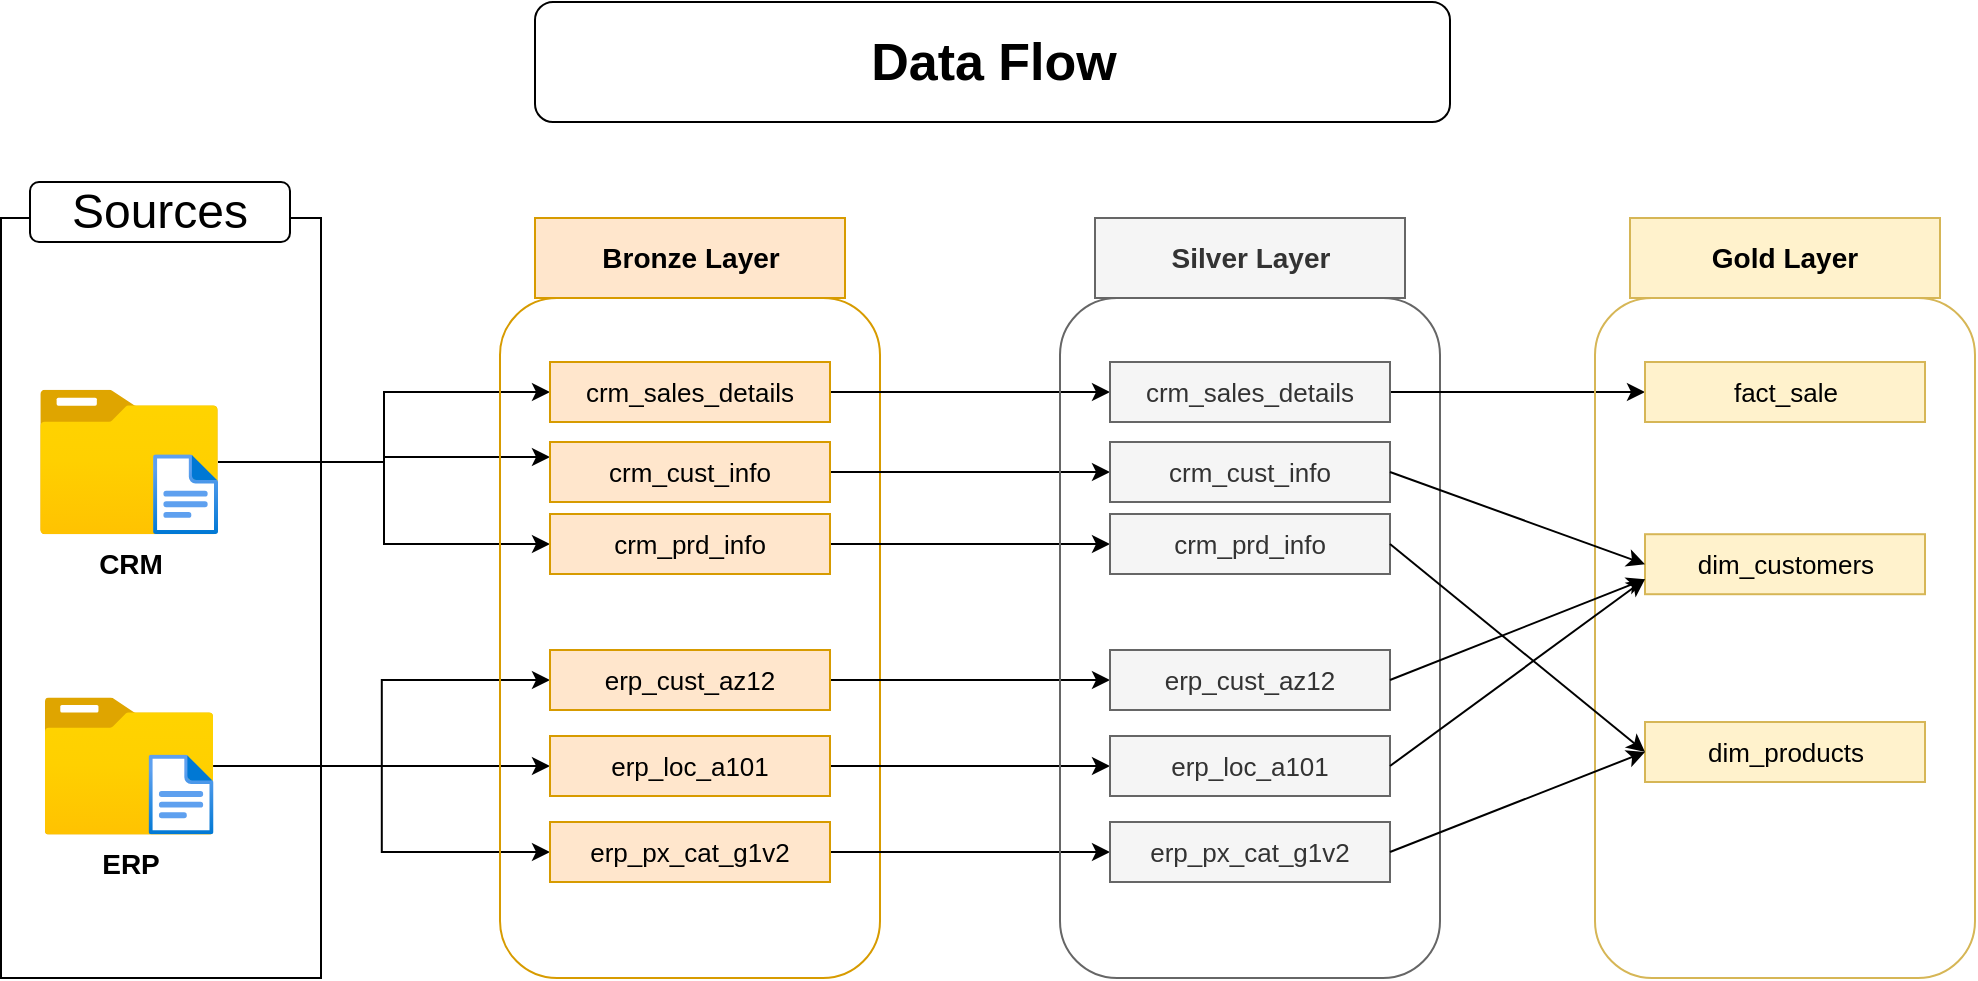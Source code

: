 <mxfile version="28.0.6">
  <diagram name="Strona-1" id="E4aNsbRmBAb1Rbgrghqg">
    <mxGraphModel dx="1826" dy="841" grid="1" gridSize="10" guides="1" tooltips="1" connect="1" arrows="1" fold="1" page="0" pageScale="1" pageWidth="827" pageHeight="1169" math="0" shadow="0">
      <root>
        <mxCell id="0" />
        <mxCell id="1" parent="0" />
        <mxCell id="Kuadu71gK96YD9XO7ef2-1" value="" style="rounded=0;whiteSpace=wrap;html=1;fillColor=none;" parent="1" vertex="1">
          <mxGeometry x="-179.5" y="168" width="160" height="380" as="geometry" />
        </mxCell>
        <mxCell id="Kuadu71gK96YD9XO7ef2-3" value="&lt;font style=&quot;font-size: 24px;&quot;&gt;Sources&lt;/font&gt;" style="rounded=1;whiteSpace=wrap;html=1;" parent="1" vertex="1">
          <mxGeometry x="-165" y="150" width="130" height="30" as="geometry" />
        </mxCell>
        <mxCell id="Kuadu71gK96YD9XO7ef2-19" style="edgeStyle=orthogonalEdgeStyle;rounded=0;orthogonalLoop=1;jettySize=auto;html=1;entryX=0;entryY=0.5;entryDx=0;entryDy=0;" parent="1" source="Kuadu71gK96YD9XO7ef2-6" target="Kuadu71gK96YD9XO7ef2-13" edge="1">
          <mxGeometry relative="1" as="geometry" />
        </mxCell>
        <mxCell id="Kuadu71gK96YD9XO7ef2-20" style="edgeStyle=orthogonalEdgeStyle;rounded=0;orthogonalLoop=1;jettySize=auto;html=1;entryX=0;entryY=0.25;entryDx=0;entryDy=0;" parent="1" source="Kuadu71gK96YD9XO7ef2-6" target="Kuadu71gK96YD9XO7ef2-14" edge="1">
          <mxGeometry relative="1" as="geometry" />
        </mxCell>
        <mxCell id="Kuadu71gK96YD9XO7ef2-21" style="edgeStyle=orthogonalEdgeStyle;rounded=0;orthogonalLoop=1;jettySize=auto;html=1;entryX=0;entryY=0.5;entryDx=0;entryDy=0;" parent="1" source="Kuadu71gK96YD9XO7ef2-6" target="Kuadu71gK96YD9XO7ef2-15" edge="1">
          <mxGeometry relative="1" as="geometry" />
        </mxCell>
        <mxCell id="Kuadu71gK96YD9XO7ef2-6" value="&lt;font style=&quot;font-size: 14px;&quot;&gt;&lt;b&gt;CRM&lt;/b&gt;&lt;/font&gt;" style="image;aspect=fixed;html=1;points=[];align=center;fontSize=12;image=img/lib/azure2/general/Folder_Blank.svg;" parent="1" vertex="1">
          <mxGeometry x="-160" y="253.88" width="89" height="72.23" as="geometry" />
        </mxCell>
        <mxCell id="Kuadu71gK96YD9XO7ef2-22" style="edgeStyle=orthogonalEdgeStyle;rounded=0;orthogonalLoop=1;jettySize=auto;html=1;" parent="1" source="Kuadu71gK96YD9XO7ef2-8" target="Kuadu71gK96YD9XO7ef2-16" edge="1">
          <mxGeometry relative="1" as="geometry" />
        </mxCell>
        <mxCell id="Kuadu71gK96YD9XO7ef2-23" style="edgeStyle=orthogonalEdgeStyle;rounded=0;orthogonalLoop=1;jettySize=auto;html=1;entryX=0;entryY=0.5;entryDx=0;entryDy=0;" parent="1" source="Kuadu71gK96YD9XO7ef2-8" target="Kuadu71gK96YD9XO7ef2-17" edge="1">
          <mxGeometry relative="1" as="geometry" />
        </mxCell>
        <mxCell id="Kuadu71gK96YD9XO7ef2-24" style="edgeStyle=orthogonalEdgeStyle;rounded=0;orthogonalLoop=1;jettySize=auto;html=1;entryX=0;entryY=0.5;entryDx=0;entryDy=0;" parent="1" source="Kuadu71gK96YD9XO7ef2-8" target="Kuadu71gK96YD9XO7ef2-18" edge="1">
          <mxGeometry relative="1" as="geometry" />
        </mxCell>
        <mxCell id="Kuadu71gK96YD9XO7ef2-8" value="&lt;font style=&quot;font-size: 14px;&quot;&gt;&lt;b&gt;ERP&lt;/b&gt;&lt;/font&gt;" style="image;aspect=fixed;html=1;points=[];align=center;fontSize=12;image=img/lib/azure2/general/Folder_Blank.svg;" parent="1" vertex="1">
          <mxGeometry x="-157.75" y="407.71" width="84.5" height="68.58" as="geometry" />
        </mxCell>
        <mxCell id="Kuadu71gK96YD9XO7ef2-11" value="" style="rounded=1;whiteSpace=wrap;html=1;fillColor=none;strokeColor=#d79b00;" parent="1" vertex="1">
          <mxGeometry x="70" y="208" width="190" height="340" as="geometry" />
        </mxCell>
        <mxCell id="Kuadu71gK96YD9XO7ef2-12" value="&lt;font style=&quot;font-size: 14px;&quot;&gt;&lt;b&gt;Bronze Layer&lt;/b&gt;&lt;/font&gt;" style="rounded=0;whiteSpace=wrap;html=1;fillColor=#ffe6cc;strokeColor=#d79b00;" parent="1" vertex="1">
          <mxGeometry x="87.5" y="168" width="155" height="40" as="geometry" />
        </mxCell>
        <mxCell id="FIolrDiIAn4A18CEiGO1-9" style="edgeStyle=orthogonalEdgeStyle;rounded=0;orthogonalLoop=1;jettySize=auto;html=1;entryX=0;entryY=0.5;entryDx=0;entryDy=0;" parent="1" source="Kuadu71gK96YD9XO7ef2-13" target="FIolrDiIAn4A18CEiGO1-3" edge="1">
          <mxGeometry relative="1" as="geometry" />
        </mxCell>
        <mxCell id="Kuadu71gK96YD9XO7ef2-13" value="&lt;font style=&quot;font-size: 13px;&quot;&gt;crm_sales_details&lt;/font&gt;" style="rounded=0;whiteSpace=wrap;html=1;fillColor=#ffe6cc;strokeColor=#d79b00;" parent="1" vertex="1">
          <mxGeometry x="95" y="240" width="140" height="30" as="geometry" />
        </mxCell>
        <mxCell id="FIolrDiIAn4A18CEiGO1-10" style="edgeStyle=orthogonalEdgeStyle;rounded=0;orthogonalLoop=1;jettySize=auto;html=1;entryX=0;entryY=0.5;entryDx=0;entryDy=0;" parent="1" source="Kuadu71gK96YD9XO7ef2-14" target="FIolrDiIAn4A18CEiGO1-4" edge="1">
          <mxGeometry relative="1" as="geometry" />
        </mxCell>
        <mxCell id="Kuadu71gK96YD9XO7ef2-14" value="&lt;font style=&quot;font-size: 13px;&quot;&gt;crm_cust_info&lt;/font&gt;" style="rounded=0;whiteSpace=wrap;html=1;fillColor=#ffe6cc;strokeColor=#d79b00;" parent="1" vertex="1">
          <mxGeometry x="95" y="280" width="140" height="30" as="geometry" />
        </mxCell>
        <mxCell id="FIolrDiIAn4A18CEiGO1-11" style="edgeStyle=orthogonalEdgeStyle;rounded=0;orthogonalLoop=1;jettySize=auto;html=1;entryX=0;entryY=0.5;entryDx=0;entryDy=0;" parent="1" source="Kuadu71gK96YD9XO7ef2-15" target="FIolrDiIAn4A18CEiGO1-5" edge="1">
          <mxGeometry relative="1" as="geometry" />
        </mxCell>
        <mxCell id="Kuadu71gK96YD9XO7ef2-15" value="&lt;font style=&quot;font-size: 13px;&quot;&gt;crm_prd_info&lt;/font&gt;" style="rounded=0;whiteSpace=wrap;html=1;fillColor=#ffe6cc;strokeColor=#d79b00;" parent="1" vertex="1">
          <mxGeometry x="95" y="316" width="140" height="30" as="geometry" />
        </mxCell>
        <mxCell id="FIolrDiIAn4A18CEiGO1-12" style="edgeStyle=orthogonalEdgeStyle;rounded=0;orthogonalLoop=1;jettySize=auto;html=1;entryX=0;entryY=0.5;entryDx=0;entryDy=0;" parent="1" source="Kuadu71gK96YD9XO7ef2-16" target="FIolrDiIAn4A18CEiGO1-6" edge="1">
          <mxGeometry relative="1" as="geometry" />
        </mxCell>
        <mxCell id="Kuadu71gK96YD9XO7ef2-16" value="&lt;font style=&quot;font-size: 13px;&quot;&gt;erp_cust_az12&lt;/font&gt;" style="rounded=0;whiteSpace=wrap;html=1;fillColor=#ffe6cc;strokeColor=#d79b00;" parent="1" vertex="1">
          <mxGeometry x="95" y="384" width="140" height="30" as="geometry" />
        </mxCell>
        <mxCell id="FIolrDiIAn4A18CEiGO1-13" style="edgeStyle=orthogonalEdgeStyle;rounded=0;orthogonalLoop=1;jettySize=auto;html=1;entryX=0;entryY=0.5;entryDx=0;entryDy=0;" parent="1" source="Kuadu71gK96YD9XO7ef2-17" target="FIolrDiIAn4A18CEiGO1-7" edge="1">
          <mxGeometry relative="1" as="geometry" />
        </mxCell>
        <mxCell id="Kuadu71gK96YD9XO7ef2-17" value="&lt;font style=&quot;font-size: 13px;&quot;&gt;erp_loc_a101&lt;/font&gt;" style="rounded=0;whiteSpace=wrap;html=1;fillColor=#ffe6cc;strokeColor=#d79b00;" parent="1" vertex="1">
          <mxGeometry x="95" y="427" width="140" height="30" as="geometry" />
        </mxCell>
        <mxCell id="FIolrDiIAn4A18CEiGO1-14" style="edgeStyle=orthogonalEdgeStyle;rounded=0;orthogonalLoop=1;jettySize=auto;html=1;" parent="1" source="Kuadu71gK96YD9XO7ef2-18" target="FIolrDiIAn4A18CEiGO1-8" edge="1">
          <mxGeometry relative="1" as="geometry" />
        </mxCell>
        <mxCell id="Kuadu71gK96YD9XO7ef2-18" value="&lt;font style=&quot;font-size: 13px;&quot;&gt;erp_px_cat_g1v2&lt;/font&gt;" style="rounded=0;whiteSpace=wrap;html=1;fillColor=#ffe6cc;strokeColor=#d79b00;" parent="1" vertex="1">
          <mxGeometry x="95" y="470" width="140" height="30" as="geometry" />
        </mxCell>
        <mxCell id="FIolrDiIAn4A18CEiGO1-1" value="" style="rounded=1;whiteSpace=wrap;html=1;fillColor=none;strokeColor=#666666;fontColor=#333333;" parent="1" vertex="1">
          <mxGeometry x="350" y="208" width="190" height="340" as="geometry" />
        </mxCell>
        <mxCell id="FIolrDiIAn4A18CEiGO1-2" value="&lt;font style=&quot;font-size: 14px;&quot;&gt;&lt;b&gt;Silver Layer&lt;/b&gt;&lt;/font&gt;" style="rounded=0;whiteSpace=wrap;html=1;fillColor=#f5f5f5;strokeColor=#666666;fontColor=#333333;" parent="1" vertex="1">
          <mxGeometry x="367.5" y="168" width="155" height="40" as="geometry" />
        </mxCell>
        <mxCell id="ArzjCbTXKJDHtFD8Y0Ga-11" style="edgeStyle=orthogonalEdgeStyle;rounded=0;orthogonalLoop=1;jettySize=auto;html=1;entryX=0;entryY=0.5;entryDx=0;entryDy=0;" parent="1" source="FIolrDiIAn4A18CEiGO1-3" target="ArzjCbTXKJDHtFD8Y0Ga-5" edge="1">
          <mxGeometry relative="1" as="geometry">
            <mxPoint x="590" y="350" as="targetPoint" />
            <Array as="points" />
          </mxGeometry>
        </mxCell>
        <mxCell id="FIolrDiIAn4A18CEiGO1-3" value="&lt;font style=&quot;font-size: 13px;&quot;&gt;crm_sales_details&lt;/font&gt;" style="rounded=0;whiteSpace=wrap;html=1;fillColor=#f5f5f5;strokeColor=#666666;fontColor=#333333;" parent="1" vertex="1">
          <mxGeometry x="375" y="240" width="140" height="30" as="geometry" />
        </mxCell>
        <mxCell id="FIolrDiIAn4A18CEiGO1-4" value="&lt;font style=&quot;font-size: 13px;&quot;&gt;crm_cust_info&lt;/font&gt;" style="rounded=0;whiteSpace=wrap;html=1;fillColor=#f5f5f5;strokeColor=#666666;fontColor=#333333;" parent="1" vertex="1">
          <mxGeometry x="375" y="280" width="140" height="30" as="geometry" />
        </mxCell>
        <mxCell id="FIolrDiIAn4A18CEiGO1-5" value="&lt;font style=&quot;font-size: 13px;&quot;&gt;crm_prd_info&lt;/font&gt;" style="rounded=0;whiteSpace=wrap;html=1;fillColor=#f5f5f5;strokeColor=#666666;fontColor=#333333;" parent="1" vertex="1">
          <mxGeometry x="375" y="316" width="140" height="30" as="geometry" />
        </mxCell>
        <mxCell id="FIolrDiIAn4A18CEiGO1-6" value="&lt;font style=&quot;font-size: 13px;&quot;&gt;erp_cust_az12&lt;/font&gt;" style="rounded=0;whiteSpace=wrap;html=1;fillColor=#f5f5f5;strokeColor=#666666;fontColor=#333333;" parent="1" vertex="1">
          <mxGeometry x="375" y="384" width="140" height="30" as="geometry" />
        </mxCell>
        <mxCell id="FIolrDiIAn4A18CEiGO1-7" value="&lt;font style=&quot;font-size: 13px;&quot;&gt;erp_loc_a101&lt;/font&gt;" style="rounded=0;whiteSpace=wrap;html=1;fillColor=#f5f5f5;strokeColor=#666666;fontColor=#333333;" parent="1" vertex="1">
          <mxGeometry x="375" y="427" width="140" height="30" as="geometry" />
        </mxCell>
        <mxCell id="FIolrDiIAn4A18CEiGO1-8" value="&lt;font style=&quot;font-size: 13px;&quot;&gt;erp_px_cat_g1v2&lt;/font&gt;" style="rounded=0;whiteSpace=wrap;html=1;fillColor=#f5f5f5;strokeColor=#666666;fontColor=#333333;" parent="1" vertex="1">
          <mxGeometry x="375" y="470" width="140" height="30" as="geometry" />
        </mxCell>
        <mxCell id="ArzjCbTXKJDHtFD8Y0Ga-1" value="&lt;font style=&quot;font-size: 14px;&quot;&gt;&lt;b&gt;Gold Layer&lt;/b&gt;&lt;/font&gt;" style="rounded=0;whiteSpace=wrap;html=1;fillColor=#fff2cc;strokeColor=#d6b656;" parent="1" vertex="1">
          <mxGeometry x="635" y="168" width="155" height="40" as="geometry" />
        </mxCell>
        <mxCell id="ArzjCbTXKJDHtFD8Y0Ga-2" value="&lt;font style=&quot;font-size: 13px;&quot;&gt;dim_products&lt;/font&gt;" style="rounded=0;whiteSpace=wrap;html=1;fillColor=#fff2cc;strokeColor=#d6b656;" parent="1" vertex="1">
          <mxGeometry x="642.5" y="420" width="140" height="30" as="geometry" />
        </mxCell>
        <mxCell id="ArzjCbTXKJDHtFD8Y0Ga-4" value="&lt;font style=&quot;font-size: 13px;&quot;&gt;dim_customers&lt;/font&gt;" style="rounded=0;whiteSpace=wrap;html=1;fillColor=#fff2cc;strokeColor=#d6b656;" parent="1" vertex="1">
          <mxGeometry x="642.5" y="326.11" width="140" height="30" as="geometry" />
        </mxCell>
        <mxCell id="ArzjCbTXKJDHtFD8Y0Ga-5" value="&lt;font style=&quot;font-size: 13px;&quot;&gt;fact_sale&lt;/font&gt;" style="rounded=0;whiteSpace=wrap;html=1;fillColor=#fff2cc;strokeColor=#d6b656;" parent="1" vertex="1">
          <mxGeometry x="642.5" y="240" width="140" height="30" as="geometry" />
        </mxCell>
        <mxCell id="ArzjCbTXKJDHtFD8Y0Ga-8" value="" style="rounded=1;whiteSpace=wrap;html=1;fillColor=none;strokeColor=#d6b656;" parent="1" vertex="1">
          <mxGeometry x="617.5" y="208" width="190" height="340" as="geometry" />
        </mxCell>
        <mxCell id="ArzjCbTXKJDHtFD8Y0Ga-9" value="" style="image;aspect=fixed;html=1;points=[];align=center;fontSize=12;image=img/lib/azure2/general/File.svg;" parent="1" vertex="1">
          <mxGeometry x="-103.46" y="286.11" width="32.46" height="40" as="geometry" />
        </mxCell>
        <mxCell id="ArzjCbTXKJDHtFD8Y0Ga-10" value="" style="image;aspect=fixed;html=1;points=[];align=center;fontSize=12;image=img/lib/azure2/general/File.svg;" parent="1" vertex="1">
          <mxGeometry x="-105.71" y="436.29" width="32.46" height="40" as="geometry" />
        </mxCell>
        <mxCell id="ArzjCbTXKJDHtFD8Y0Ga-15" style="edgeStyle=orthogonalEdgeStyle;rounded=0;orthogonalLoop=1;jettySize=auto;html=1;exitX=0.5;exitY=1;exitDx=0;exitDy=0;" parent="1" source="ArzjCbTXKJDHtFD8Y0Ga-4" target="ArzjCbTXKJDHtFD8Y0Ga-4" edge="1">
          <mxGeometry relative="1" as="geometry" />
        </mxCell>
        <mxCell id="ArzjCbTXKJDHtFD8Y0Ga-22" value="" style="endArrow=classic;html=1;rounded=0;entryX=0;entryY=0.5;entryDx=0;entryDy=0;exitX=1;exitY=0.5;exitDx=0;exitDy=0;" parent="1" source="FIolrDiIAn4A18CEiGO1-4" target="ArzjCbTXKJDHtFD8Y0Ga-4" edge="1">
          <mxGeometry width="50" height="50" relative="1" as="geometry">
            <mxPoint x="585" y="403" as="sourcePoint" />
            <mxPoint x="635" y="353" as="targetPoint" />
          </mxGeometry>
        </mxCell>
        <mxCell id="ArzjCbTXKJDHtFD8Y0Ga-23" value="" style="endArrow=classic;html=1;rounded=0;entryX=0;entryY=0.75;entryDx=0;entryDy=0;exitX=1;exitY=0.5;exitDx=0;exitDy=0;" parent="1" source="FIolrDiIAn4A18CEiGO1-6" target="ArzjCbTXKJDHtFD8Y0Ga-4" edge="1">
          <mxGeometry width="50" height="50" relative="1" as="geometry">
            <mxPoint x="630" y="500" as="sourcePoint" />
            <mxPoint x="758" y="560" as="targetPoint" />
          </mxGeometry>
        </mxCell>
        <mxCell id="ArzjCbTXKJDHtFD8Y0Ga-24" value="" style="endArrow=classic;html=1;rounded=0;entryX=0;entryY=0.75;entryDx=0;entryDy=0;exitX=1;exitY=0.5;exitDx=0;exitDy=0;" parent="1" source="FIolrDiIAn4A18CEiGO1-7" target="ArzjCbTXKJDHtFD8Y0Ga-4" edge="1">
          <mxGeometry width="50" height="50" relative="1" as="geometry">
            <mxPoint x="630" y="520" as="sourcePoint" />
            <mxPoint x="758" y="580" as="targetPoint" />
          </mxGeometry>
        </mxCell>
        <mxCell id="ArzjCbTXKJDHtFD8Y0Ga-25" value="" style="endArrow=classic;html=1;rounded=0;entryX=0;entryY=0.5;entryDx=0;entryDy=0;exitX=1;exitY=0.5;exitDx=0;exitDy=0;" parent="1" source="FIolrDiIAn4A18CEiGO1-5" target="ArzjCbTXKJDHtFD8Y0Ga-2" edge="1">
          <mxGeometry width="50" height="50" relative="1" as="geometry">
            <mxPoint x="572" y="412" as="sourcePoint" />
            <mxPoint x="700" y="472" as="targetPoint" />
          </mxGeometry>
        </mxCell>
        <mxCell id="ArzjCbTXKJDHtFD8Y0Ga-26" value="" style="endArrow=classic;html=1;rounded=0;entryX=0;entryY=0.5;entryDx=0;entryDy=0;exitX=1;exitY=0.5;exitDx=0;exitDy=0;" parent="1" source="FIolrDiIAn4A18CEiGO1-8" target="ArzjCbTXKJDHtFD8Y0Ga-2" edge="1">
          <mxGeometry width="50" height="50" relative="1" as="geometry">
            <mxPoint x="670" y="550" as="sourcePoint" />
            <mxPoint x="798" y="610" as="targetPoint" />
          </mxGeometry>
        </mxCell>
        <mxCell id="T3i_HD83xXoXU8FeeM5n-1" value="&lt;font style=&quot;font-size: 26px;&quot;&gt;&lt;b&gt;Data Flow&lt;/b&gt;&lt;/font&gt;" style="rounded=1;whiteSpace=wrap;html=1;" vertex="1" parent="1">
          <mxGeometry x="87.5" y="60" width="457.5" height="60" as="geometry" />
        </mxCell>
      </root>
    </mxGraphModel>
  </diagram>
</mxfile>
